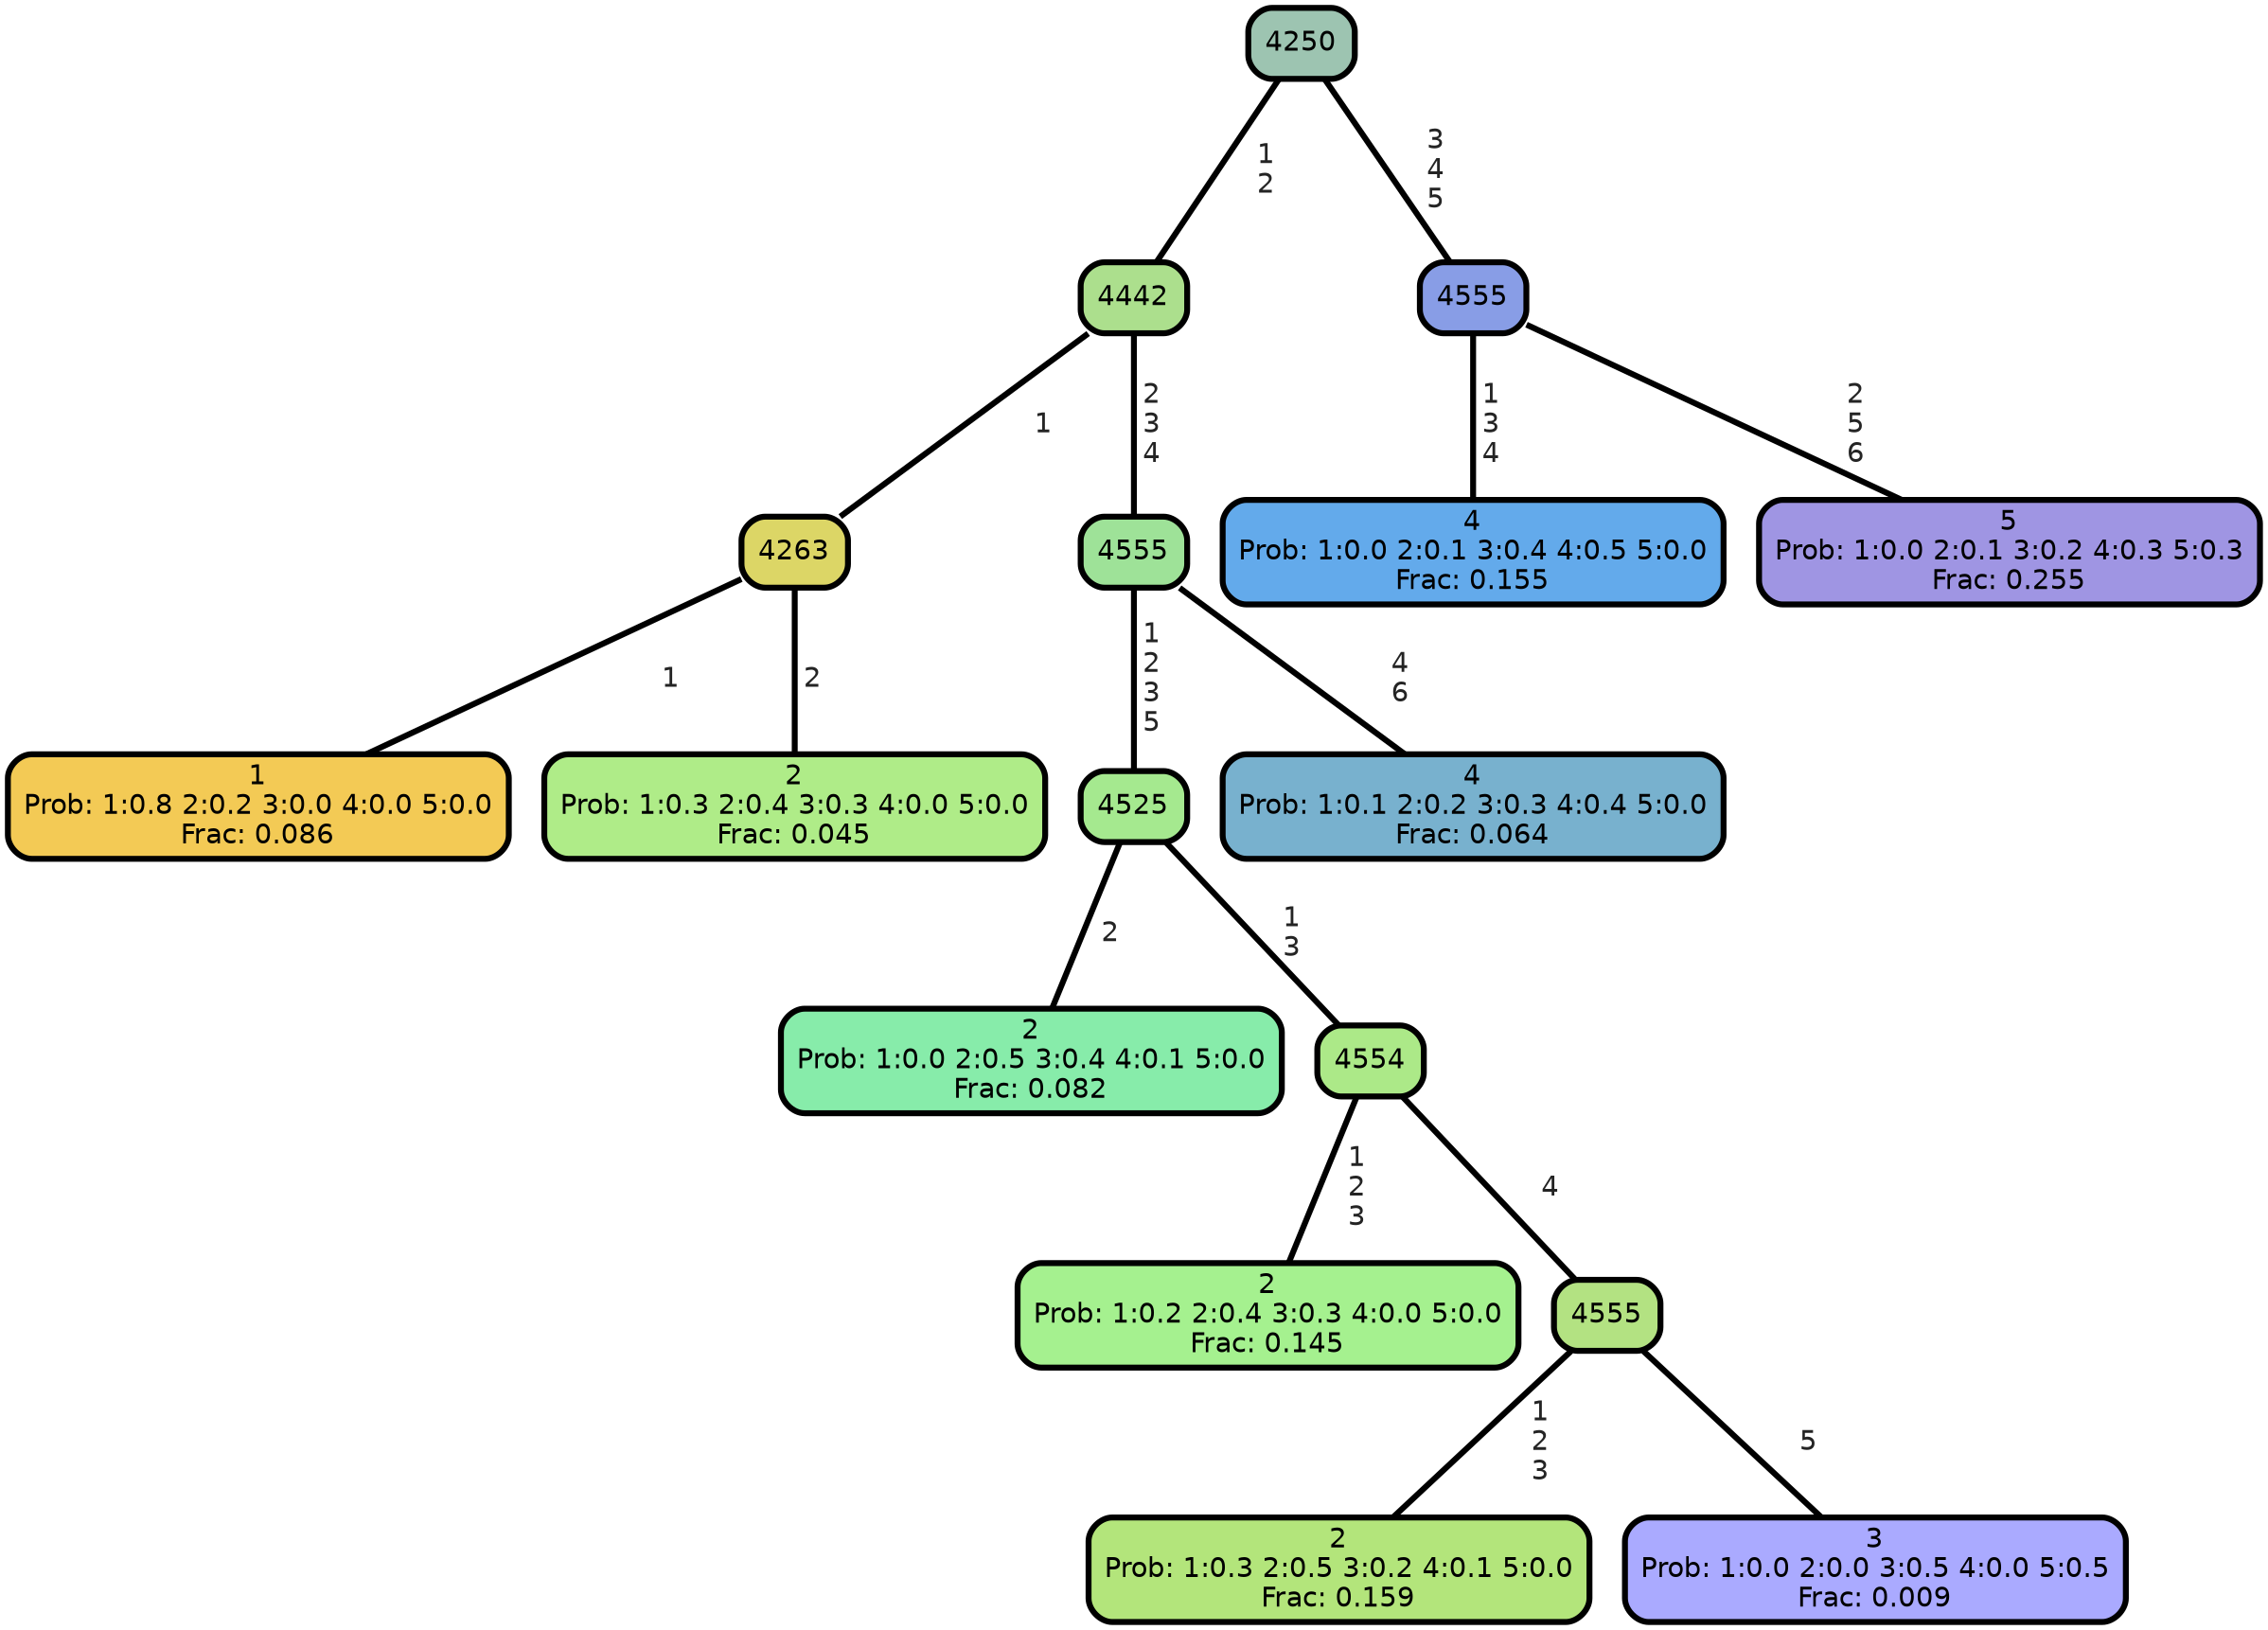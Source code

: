 graph Tree {
node [shape=box, style="filled, rounded",color="black",penwidth="3",fontcolor="black",                 fontname=helvetica] ;
graph [ranksep="0 equally", splines=straight,                 bgcolor=transparent, dpi=200] ;
edge [fontname=helvetica, fontweight=bold,fontcolor=grey14,color=black] ;
0 [label="1
Prob: 1:0.8 2:0.2 3:0.0 4:0.0 5:0.0
Frac: 0.086", fillcolor="#f3ca55"] ;
1 [label="4263", fillcolor="#dcd666"] ;
2 [label="2
Prob: 1:0.3 2:0.4 3:0.3 4:0.0 5:0.0
Frac: 0.045", fillcolor="#afec88"] ;
3 [label="4442", fillcolor="#acdf8d"] ;
4 [label="2
Prob: 1:0.0 2:0.5 3:0.4 4:0.1 5:0.0
Frac: 0.082", fillcolor="#87ecaa"] ;
5 [label="4525", fillcolor="#a5e98f"] ;
6 [label="2
Prob: 1:0.2 2:0.4 3:0.3 4:0.0 5:0.0
Frac: 0.145", fillcolor="#a5f18f"] ;
7 [label="4554", fillcolor="#ace988"] ;
8 [label="2
Prob: 1:0.3 2:0.5 3:0.2 4:0.1 5:0.0
Frac: 0.159", fillcolor="#b3e57b"] ;
9 [label="4555", fillcolor="#b3e282"] ;
10 [label="3
Prob: 1:0.0 2:0.0 3:0.5 4:0.0 5:0.5
Frac: 0.009", fillcolor="#aaaaff"] ;
11 [label="4555", fillcolor="#9ee298"] ;
12 [label="4
Prob: 1:0.1 2:0.2 3:0.3 4:0.4 5:0.0
Frac: 0.064", fillcolor="#78b1ce"] ;
13 [label="4250", fillcolor="#9dc4b1"] ;
14 [label="4
Prob: 1:0.0 2:0.1 3:0.4 4:0.5 5:0.0
Frac: 0.155", fillcolor="#63aaeb"] ;
15 [label="4555", fillcolor="#889de6"] ;
16 [label="5
Prob: 1:0.0 2:0.1 3:0.2 4:0.3 5:0.3
Frac: 0.255", fillcolor="#9f95e3"] ;
1 -- 0 [label=" 1",penwidth=3] ;
1 -- 2 [label=" 2",penwidth=3] ;
3 -- 1 [label=" 1",penwidth=3] ;
3 -- 11 [label=" 2\n 3\n 4",penwidth=3] ;
5 -- 4 [label=" 2",penwidth=3] ;
5 -- 7 [label=" 1\n 3",penwidth=3] ;
7 -- 6 [label=" 1\n 2\n 3",penwidth=3] ;
7 -- 9 [label=" 4",penwidth=3] ;
9 -- 8 [label=" 1\n 2\n 3",penwidth=3] ;
9 -- 10 [label=" 5",penwidth=3] ;
11 -- 5 [label=" 1\n 2\n 3\n 5",penwidth=3] ;
11 -- 12 [label=" 4\n 6",penwidth=3] ;
13 -- 3 [label=" 1\n 2",penwidth=3] ;
13 -- 15 [label=" 3\n 4\n 5",penwidth=3] ;
15 -- 14 [label=" 1\n 3\n 4",penwidth=3] ;
15 -- 16 [label=" 2\n 5\n 6",penwidth=3] ;
{rank = same;}}